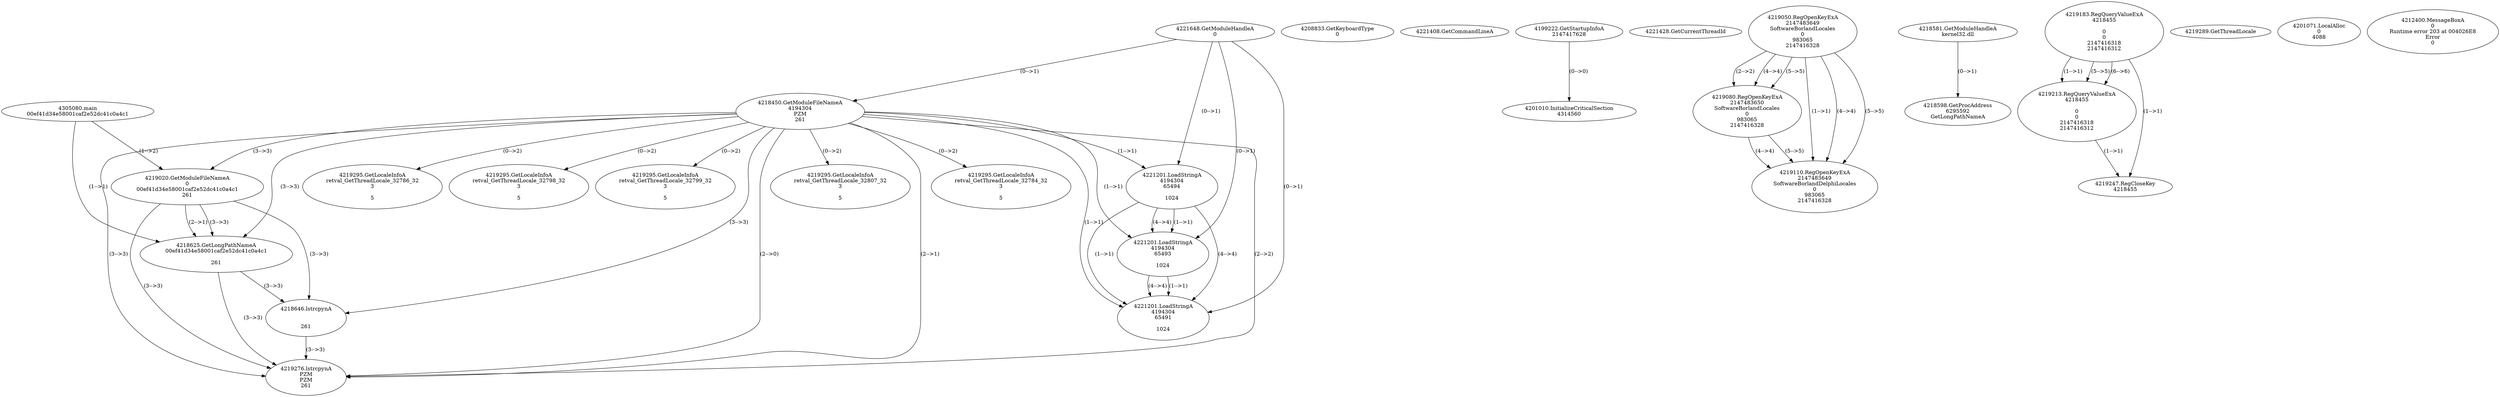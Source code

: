 // Global SCDG with merge call
digraph {
	0 [label="4305080.main
00ef41d34e58001caf2e52dc41c0a4c1"]
	1 [label="4221648.GetModuleHandleA
0"]
	2 [label="4208833.GetKeyboardType
0"]
	3 [label="4221408.GetCommandLineA
"]
	4 [label="4199222.GetStartupInfoA
2147417628"]
	5 [label="4221428.GetCurrentThreadId
"]
	6 [label="4218450.GetModuleFileNameA
4194304
PZM
261"]
	1 -> 6 [label="(0-->1)"]
	7 [label="4219020.GetModuleFileNameA
0
00ef41d34e58001caf2e52dc41c0a4c1
261"]
	0 -> 7 [label="(1-->2)"]
	6 -> 7 [label="(3-->3)"]
	8 [label="4219050.RegOpenKeyExA
2147483649
Software\Borland\Locales
0
983065
2147416328"]
	9 [label="4219080.RegOpenKeyExA
2147483650
Software\Borland\Locales
0
983065
2147416328"]
	8 -> 9 [label="(2-->2)"]
	8 -> 9 [label="(4-->4)"]
	8 -> 9 [label="(5-->5)"]
	10 [label="4219110.RegOpenKeyExA
2147483649
Software\Borland\Delphi\Locales
0
983065
2147416328"]
	8 -> 10 [label="(1-->1)"]
	8 -> 10 [label="(4-->4)"]
	9 -> 10 [label="(4-->4)"]
	8 -> 10 [label="(5-->5)"]
	9 -> 10 [label="(5-->5)"]
	11 [label="4218581.GetModuleHandleA
kernel32.dll"]
	12 [label="4218598.GetProcAddress
6295592
GetLongPathNameA"]
	11 -> 12 [label="(0-->1)"]
	13 [label="4218625.GetLongPathNameA
00ef41d34e58001caf2e52dc41c0a4c1

261"]
	0 -> 13 [label="(1-->1)"]
	7 -> 13 [label="(2-->1)"]
	6 -> 13 [label="(3-->3)"]
	7 -> 13 [label="(3-->3)"]
	14 [label="4218646.lstrcpynA


261"]
	6 -> 14 [label="(3-->3)"]
	7 -> 14 [label="(3-->3)"]
	13 -> 14 [label="(3-->3)"]
	15 [label="4219183.RegQueryValueExA
4218455

0
0
2147416318
2147416312"]
	16 [label="4219213.RegQueryValueExA
4218455

0
0
2147416318
2147416312"]
	15 -> 16 [label="(1-->1)"]
	15 -> 16 [label="(5-->5)"]
	15 -> 16 [label="(6-->6)"]
	17 [label="4219247.RegCloseKey
4218455"]
	15 -> 17 [label="(1-->1)"]
	16 -> 17 [label="(1-->1)"]
	18 [label="4219276.lstrcpynA
PZM
PZM
261"]
	6 -> 18 [label="(2-->1)"]
	6 -> 18 [label="(2-->2)"]
	6 -> 18 [label="(3-->3)"]
	7 -> 18 [label="(3-->3)"]
	13 -> 18 [label="(3-->3)"]
	14 -> 18 [label="(3-->3)"]
	6 -> 18 [label="(2-->0)"]
	19 [label="4219289.GetThreadLocale
"]
	20 [label="4219295.GetLocaleInfoA
retval_GetThreadLocale_32786_32
3

5"]
	6 -> 20 [label="(0-->2)"]
	21 [label="4221201.LoadStringA
4194304
65494

1024"]
	1 -> 21 [label="(0-->1)"]
	6 -> 21 [label="(1-->1)"]
	22 [label="4201010.InitializeCriticalSection
4314560"]
	4 -> 22 [label="(0-->0)"]
	23 [label="4201071.LocalAlloc
0
4088"]
	24 [label="4212400.MessageBoxA
0
Runtime error 203 at 004026E8
Error
0"]
	25 [label="4219295.GetLocaleInfoA
retval_GetThreadLocale_32798_32
3

5"]
	6 -> 25 [label="(0-->2)"]
	26 [label="4219295.GetLocaleInfoA
retval_GetThreadLocale_32799_32
3

5"]
	6 -> 26 [label="(0-->2)"]
	27 [label="4221201.LoadStringA
4194304
65493

1024"]
	1 -> 27 [label="(0-->1)"]
	6 -> 27 [label="(1-->1)"]
	21 -> 27 [label="(1-->1)"]
	21 -> 27 [label="(4-->4)"]
	28 [label="4221201.LoadStringA
4194304
65491

1024"]
	1 -> 28 [label="(0-->1)"]
	6 -> 28 [label="(1-->1)"]
	21 -> 28 [label="(1-->1)"]
	27 -> 28 [label="(1-->1)"]
	21 -> 28 [label="(4-->4)"]
	27 -> 28 [label="(4-->4)"]
	29 [label="4219295.GetLocaleInfoA
retval_GetThreadLocale_32807_32
3

5"]
	6 -> 29 [label="(0-->2)"]
	30 [label="4219295.GetLocaleInfoA
retval_GetThreadLocale_32784_32
3

5"]
	6 -> 30 [label="(0-->2)"]
}
